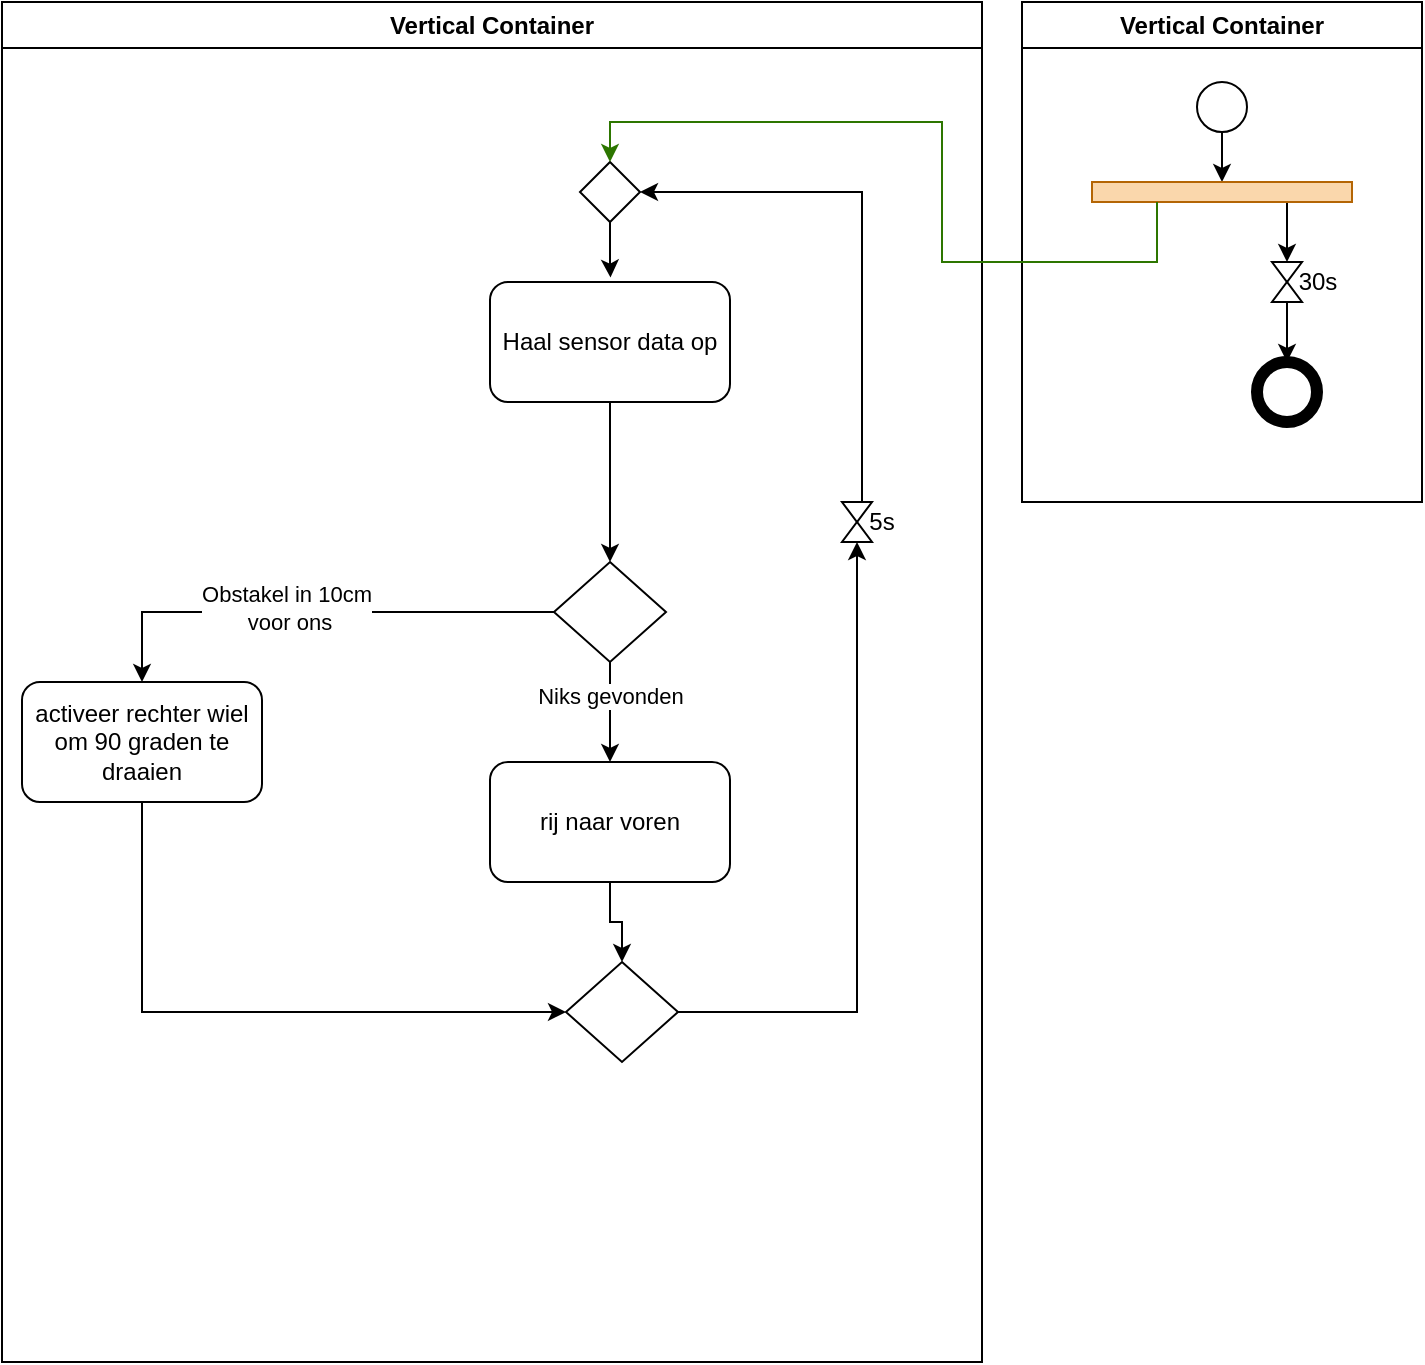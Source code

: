 <mxfile version="22.0.2" type="device">
  <diagram name="Page-1" id="R3WLekrkpWj5xpTW2a_f">
    <mxGraphModel dx="1182" dy="690" grid="1" gridSize="10" guides="1" tooltips="1" connect="1" arrows="1" fold="1" page="1" pageScale="1" pageWidth="827" pageHeight="1169" math="0" shadow="0">
      <root>
        <mxCell id="0" />
        <mxCell id="1" parent="0" />
        <mxCell id="OmiWxl2veFAxwWWV_WMY-3" value="Haal sensor data op" style="rounded=1;whiteSpace=wrap;html=1;" parent="1" vertex="1">
          <mxGeometry x="354" y="160" width="120" height="60" as="geometry" />
        </mxCell>
        <mxCell id="OmiWxl2veFAxwWWV_WMY-5" style="edgeStyle=orthogonalEdgeStyle;rounded=0;orthogonalLoop=1;jettySize=auto;html=1;entryX=0.5;entryY=0;entryDx=0;entryDy=0;" parent="1" source="OmiWxl2veFAxwWWV_WMY-3" target="OmiWxl2veFAxwWWV_WMY-6" edge="1">
          <mxGeometry relative="1" as="geometry">
            <mxPoint x="412.44" y="285.98" as="targetPoint" />
          </mxGeometry>
        </mxCell>
        <mxCell id="OmiWxl2veFAxwWWV_WMY-10" style="edgeStyle=orthogonalEdgeStyle;rounded=0;orthogonalLoop=1;jettySize=auto;html=1;" parent="1" source="OmiWxl2veFAxwWWV_WMY-6" target="OmiWxl2veFAxwWWV_WMY-9" edge="1">
          <mxGeometry relative="1" as="geometry" />
        </mxCell>
        <mxCell id="OmiWxl2veFAxwWWV_WMY-11" value="Obstakel in 10cm&lt;br&gt;&amp;nbsp;voor ons" style="edgeLabel;html=1;align=center;verticalAlign=middle;resizable=0;points=[];" parent="OmiWxl2veFAxwWWV_WMY-10" vertex="1" connectable="0">
          <mxGeometry x="0.117" y="-2" relative="1" as="geometry">
            <mxPoint as="offset" />
          </mxGeometry>
        </mxCell>
        <mxCell id="OmiWxl2veFAxwWWV_WMY-12" style="edgeStyle=orthogonalEdgeStyle;rounded=0;orthogonalLoop=1;jettySize=auto;html=1;entryX=0.5;entryY=0;entryDx=0;entryDy=0;" parent="1" source="OmiWxl2veFAxwWWV_WMY-6" target="dMzhbLmqPAqjWgNeFanf-15" edge="1">
          <mxGeometry relative="1" as="geometry">
            <mxPoint x="420" y="400" as="targetPoint" />
          </mxGeometry>
        </mxCell>
        <mxCell id="OmiWxl2veFAxwWWV_WMY-13" value="Niks gevonden" style="edgeLabel;html=1;align=center;verticalAlign=middle;resizable=0;points=[];" parent="OmiWxl2veFAxwWWV_WMY-12" vertex="1" connectable="0">
          <mxGeometry x="-0.157" y="-1" relative="1" as="geometry">
            <mxPoint x="1" y="-4" as="offset" />
          </mxGeometry>
        </mxCell>
        <mxCell id="OmiWxl2veFAxwWWV_WMY-6" value="" style="rhombus;whiteSpace=wrap;html=1;" parent="1" vertex="1">
          <mxGeometry x="386" y="300" width="56" height="50" as="geometry" />
        </mxCell>
        <mxCell id="OmiWxl2veFAxwWWV_WMY-19" style="edgeStyle=orthogonalEdgeStyle;rounded=0;orthogonalLoop=1;jettySize=auto;html=1;entryX=0;entryY=0.5;entryDx=0;entryDy=0;exitX=0.5;exitY=1;exitDx=0;exitDy=0;" parent="1" source="OmiWxl2veFAxwWWV_WMY-9" target="OmiWxl2veFAxwWWV_WMY-18" edge="1">
          <mxGeometry relative="1" as="geometry" />
        </mxCell>
        <mxCell id="OmiWxl2veFAxwWWV_WMY-9" value="activeer rechter wiel om 90 graden te draaien" style="rounded=1;whiteSpace=wrap;html=1;" parent="1" vertex="1">
          <mxGeometry x="120" y="360" width="120" height="60" as="geometry" />
        </mxCell>
        <mxCell id="dMzhbLmqPAqjWgNeFanf-1" value="" style="rhombus;whiteSpace=wrap;html=1;" vertex="1" parent="1">
          <mxGeometry x="399" y="100" width="30" height="30" as="geometry" />
        </mxCell>
        <mxCell id="dMzhbLmqPAqjWgNeFanf-2" style="edgeStyle=orthogonalEdgeStyle;rounded=0;orthogonalLoop=1;jettySize=auto;html=1;entryX=0.502;entryY=-0.037;entryDx=0;entryDy=0;entryPerimeter=0;" edge="1" parent="1" source="dMzhbLmqPAqjWgNeFanf-1" target="OmiWxl2veFAxwWWV_WMY-3">
          <mxGeometry relative="1" as="geometry" />
        </mxCell>
        <mxCell id="dMzhbLmqPAqjWgNeFanf-3" value="Vertical Container" style="swimlane;whiteSpace=wrap;html=1;" vertex="1" parent="1">
          <mxGeometry x="110" y="20" width="490" height="680" as="geometry" />
        </mxCell>
        <mxCell id="dMzhbLmqPAqjWgNeFanf-16" style="edgeStyle=orthogonalEdgeStyle;rounded=0;orthogonalLoop=1;jettySize=auto;html=1;entryX=0.5;entryY=0;entryDx=0;entryDy=0;" edge="1" parent="dMzhbLmqPAqjWgNeFanf-3" source="dMzhbLmqPAqjWgNeFanf-15" target="OmiWxl2veFAxwWWV_WMY-18">
          <mxGeometry relative="1" as="geometry" />
        </mxCell>
        <mxCell id="dMzhbLmqPAqjWgNeFanf-15" value="rij naar voren" style="rounded=1;whiteSpace=wrap;html=1;" vertex="1" parent="dMzhbLmqPAqjWgNeFanf-3">
          <mxGeometry x="244" y="380" width="120" height="60" as="geometry" />
        </mxCell>
        <mxCell id="dMzhbLmqPAqjWgNeFanf-19" style="edgeStyle=orthogonalEdgeStyle;rounded=0;orthogonalLoop=1;jettySize=auto;html=1;entryX=0.5;entryY=1;entryDx=0;entryDy=0;" edge="1" parent="dMzhbLmqPAqjWgNeFanf-3" source="OmiWxl2veFAxwWWV_WMY-18" target="dMzhbLmqPAqjWgNeFanf-18">
          <mxGeometry relative="1" as="geometry" />
        </mxCell>
        <mxCell id="OmiWxl2veFAxwWWV_WMY-18" value="" style="rhombus;whiteSpace=wrap;html=1;" parent="dMzhbLmqPAqjWgNeFanf-3" vertex="1">
          <mxGeometry x="282" y="480" width="56" height="50" as="geometry" />
        </mxCell>
        <mxCell id="dMzhbLmqPAqjWgNeFanf-18" value="" style="shape=collate;html=1;" vertex="1" parent="dMzhbLmqPAqjWgNeFanf-3">
          <mxGeometry x="420" y="250" width="15" height="20" as="geometry" />
        </mxCell>
        <mxCell id="dMzhbLmqPAqjWgNeFanf-21" value="5s" style="text;html=1;strokeColor=none;fillColor=none;align=center;verticalAlign=middle;whiteSpace=wrap;rounded=0;" vertex="1" parent="dMzhbLmqPAqjWgNeFanf-3">
          <mxGeometry x="410" y="245" width="60" height="30" as="geometry" />
        </mxCell>
        <mxCell id="dMzhbLmqPAqjWgNeFanf-4" value="Vertical Container" style="swimlane;whiteSpace=wrap;html=1;" vertex="1" parent="1">
          <mxGeometry x="620" y="20" width="200" height="250" as="geometry" />
        </mxCell>
        <mxCell id="dMzhbLmqPAqjWgNeFanf-8" style="edgeStyle=orthogonalEdgeStyle;rounded=0;orthogonalLoop=1;jettySize=auto;html=1;entryX=0.5;entryY=0;entryDx=0;entryDy=0;" edge="1" parent="dMzhbLmqPAqjWgNeFanf-4" source="dMzhbLmqPAqjWgNeFanf-5" target="dMzhbLmqPAqjWgNeFanf-7">
          <mxGeometry relative="1" as="geometry" />
        </mxCell>
        <mxCell id="dMzhbLmqPAqjWgNeFanf-5" value="" style="ellipse;whiteSpace=wrap;html=1;aspect=fixed;" vertex="1" parent="dMzhbLmqPAqjWgNeFanf-4">
          <mxGeometry x="87.5" y="40" width="25" height="25" as="geometry" />
        </mxCell>
        <mxCell id="dMzhbLmqPAqjWgNeFanf-11" style="edgeStyle=orthogonalEdgeStyle;rounded=0;orthogonalLoop=1;jettySize=auto;html=1;exitX=0.75;exitY=1;exitDx=0;exitDy=0;entryX=0.5;entryY=0;entryDx=0;entryDy=0;" edge="1" parent="dMzhbLmqPAqjWgNeFanf-4" source="dMzhbLmqPAqjWgNeFanf-7" target="dMzhbLmqPAqjWgNeFanf-10">
          <mxGeometry relative="1" as="geometry" />
        </mxCell>
        <mxCell id="dMzhbLmqPAqjWgNeFanf-7" value="" style="rounded=0;whiteSpace=wrap;html=1;fillColor=#fad7ac;strokeColor=#b46504;" vertex="1" parent="dMzhbLmqPAqjWgNeFanf-4">
          <mxGeometry x="35" y="90" width="130" height="10" as="geometry" />
        </mxCell>
        <mxCell id="dMzhbLmqPAqjWgNeFanf-13" style="edgeStyle=orthogonalEdgeStyle;rounded=0;orthogonalLoop=1;jettySize=auto;html=1;entryX=0.5;entryY=0;entryDx=0;entryDy=0;" edge="1" parent="dMzhbLmqPAqjWgNeFanf-4" source="dMzhbLmqPAqjWgNeFanf-10" target="dMzhbLmqPAqjWgNeFanf-12">
          <mxGeometry relative="1" as="geometry" />
        </mxCell>
        <mxCell id="dMzhbLmqPAqjWgNeFanf-10" value="" style="shape=collate;html=1;" vertex="1" parent="dMzhbLmqPAqjWgNeFanf-4">
          <mxGeometry x="125" y="130" width="15" height="20" as="geometry" />
        </mxCell>
        <mxCell id="dMzhbLmqPAqjWgNeFanf-12" value="" style="ellipse;whiteSpace=wrap;html=1;aspect=fixed;strokeWidth=6;" vertex="1" parent="dMzhbLmqPAqjWgNeFanf-4">
          <mxGeometry x="117.5" y="180" width="30" height="30" as="geometry" />
        </mxCell>
        <mxCell id="dMzhbLmqPAqjWgNeFanf-14" value="30s" style="text;html=1;strokeColor=none;fillColor=none;align=center;verticalAlign=middle;whiteSpace=wrap;rounded=0;" vertex="1" parent="dMzhbLmqPAqjWgNeFanf-4">
          <mxGeometry x="117.5" y="125" width="60" height="30" as="geometry" />
        </mxCell>
        <mxCell id="dMzhbLmqPAqjWgNeFanf-9" style="edgeStyle=orthogonalEdgeStyle;rounded=0;orthogonalLoop=1;jettySize=auto;html=1;entryX=0.5;entryY=0;entryDx=0;entryDy=0;exitX=0.25;exitY=1;exitDx=0;exitDy=0;fillColor=#60a917;strokeColor=#2D7600;" edge="1" parent="1" source="dMzhbLmqPAqjWgNeFanf-7" target="dMzhbLmqPAqjWgNeFanf-1">
          <mxGeometry relative="1" as="geometry">
            <Array as="points">
              <mxPoint x="688" y="150" />
              <mxPoint x="580" y="150" />
              <mxPoint x="580" y="80" />
              <mxPoint x="414" y="80" />
            </Array>
          </mxGeometry>
        </mxCell>
        <mxCell id="dMzhbLmqPAqjWgNeFanf-20" style="edgeStyle=orthogonalEdgeStyle;rounded=0;orthogonalLoop=1;jettySize=auto;html=1;entryX=1;entryY=0.5;entryDx=0;entryDy=0;" edge="1" parent="1" source="dMzhbLmqPAqjWgNeFanf-18" target="dMzhbLmqPAqjWgNeFanf-1">
          <mxGeometry relative="1" as="geometry">
            <Array as="points">
              <mxPoint x="540" y="115" />
            </Array>
          </mxGeometry>
        </mxCell>
      </root>
    </mxGraphModel>
  </diagram>
</mxfile>
